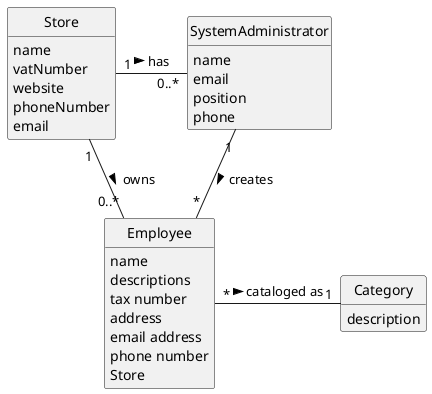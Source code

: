 @startuml
skinparam monochrome true
skinparam packageStyle rectangle
skinparam shadowing false

'left to right direction

skinparam classAttributeIconSize 0

hide circle
hide methods

'title Domain Model

'class Platform {
'  -description
'}

class Store {
    name
    vatNumber
    website
    phoneNumber
    email
}
'is a RealStateAgent
class Employee {
    name
    descriptions
    tax number
    address
    email address
    phone number
    Store
}

class Category {
    description
}

class SystemAdministrator {
    name
    email
    position
    phone
}

'class User {
'    name
'    email
'    password
'}

'Platform "1" -- "*" Store : has registered >
'Platform "1" -- "*" Category : defines >
Store "1" - "0..*" SystemAdministrator : has >
Store "1" - "0..*" Employee: owns >
'Employee "*" -- "1" SystemAdministrator: created by >
SystemAdministrator "1" -- "*" Employee : creates >
'SystemAdministrator "0..1" -- "1" User: acts as >
Employee "*" - "1" Category: cataloged as >
@enduml